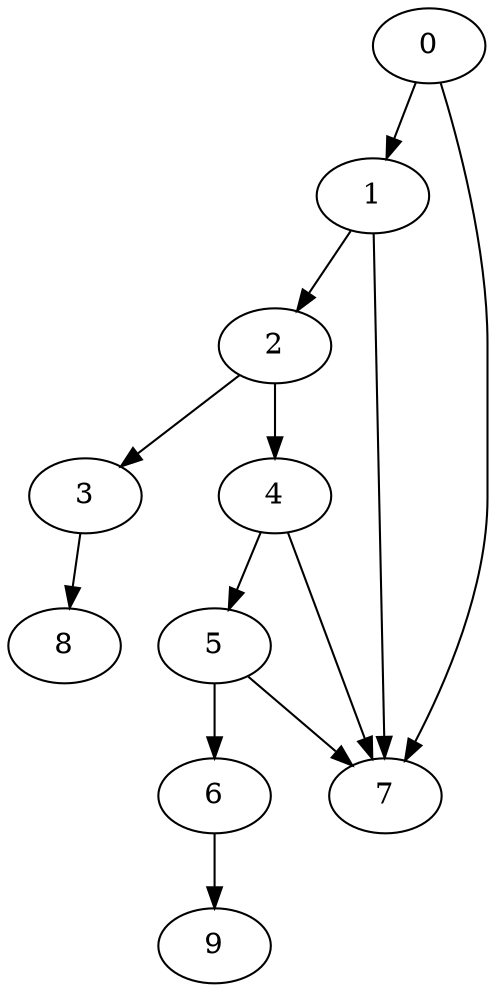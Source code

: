 digraph {
	0
	1
	2
	3
	4
	5
	6
	7
	8
	9
	0 -> 1
	2 -> 3
	4 -> 5
	0 -> 7
	1 -> 7
	4 -> 7
	5 -> 7
	1 -> 2
	2 -> 4
	5 -> 6
	3 -> 8
	6 -> 9
}
